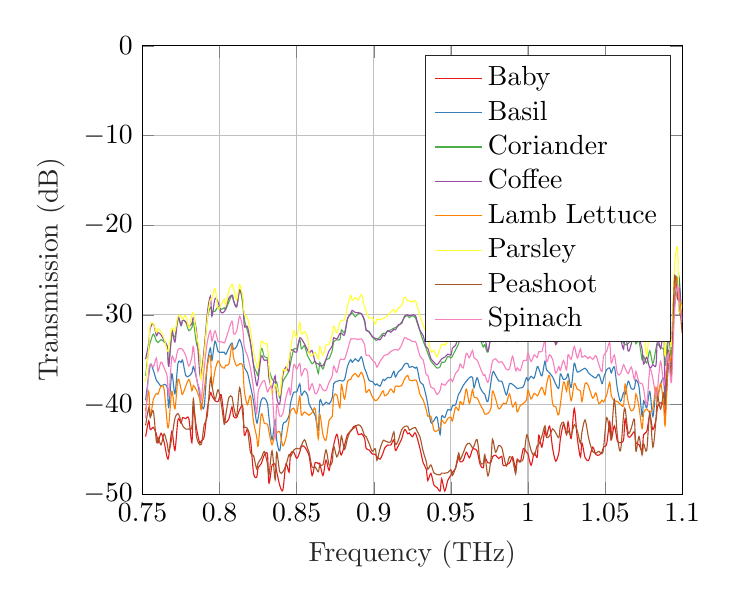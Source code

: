 % This file was created by matlab2tikz.
%
%The latest updates can be retrieved from
%  http://www.mathworks.com/matlabcentral/fileexchange/22022-matlab2tikz-matlab2tikz
%where you can also make suggestions and rate matlab2tikz.
%
\definecolor{mycolor1}{rgb}{0.894,0.102,0.11}%
\definecolor{mycolor2}{rgb}{0.216,0.494,0.722}%
\definecolor{mycolor3}{rgb}{0.302,0.686,0.29}%
\definecolor{mycolor4}{rgb}{0.596,0.306,0.639}%
\definecolor{mycolor5}{rgb}{1.0,0.498,0.0}%
\definecolor{mycolor6}{rgb}{1.0,1.0,0.2}%
\definecolor{mycolor7}{rgb}{0.651,0.337,0.157}%
\definecolor{mycolor8}{rgb}{0.969,0.506,0.749}%
%
\begin{tikzpicture}

\begin{axis}[%
xmin=0.75,
xmax=1.1,
xlabel style={font=\color{white!15!black}},
xlabel={Frequency (THz)},
ymin=-50,
ymax=0,
ylabel style={font=\color{white!15!black}},
ylabel={Transmission (dB)},
axis background/.style={fill=white},
xmajorgrids,
ymajorgrids,
legend style={legend cell align=left, align=left, draw=white!15!black}
]
\addplot [smooth, color=mycolor1]
  table[row sep=crcr]{%
0.752	-43.584\\
0.754	-41.822\\
0.755	-42.809\\
0.757	-42.556\\
0.759	-43.321\\
0.76	-44.274\\
0.762	-43.211\\
0.764	-44.195\\
0.766	-45.961\\
0.767	-45.751\\
0.769	-42.995\\
0.771	-45.124\\
0.773	-41.679\\
0.775	-42.102\\
0.776	-41.471\\
0.778	-41.58\\
0.78	-41.544\\
0.782	-44.26\\
0.783	-40.514\\
0.785	-42.662\\
0.787	-44.258\\
0.788	-44.087\\
0.79	-43.564\\
0.792	-40.552\\
0.794	-38.728\\
0.795	-39.027\\
0.797	-39.584\\
0.799	-39.668\\
0.801	-38.916\\
0.803	-41.609\\
0.804	-42.022\\
0.806	-41.603\\
0.808	-40.278\\
0.809	-41.32\\
0.811	-41.473\\
0.813	-40.571\\
0.815	-40.243\\
0.816	-43.414\\
0.818	-42.754\\
0.82	-43.876\\
0.822	-47.672\\
0.824	-48.124\\
0.825	-47.036\\
0.827	-46.598\\
0.829	-45.624\\
0.831	-45.57\\
0.832	-48.78\\
0.834	-46.771\\
0.836	-46.683\\
0.837	-47.466\\
0.839	-49.02\\
0.841	-49.548\\
0.843	-46.63\\
0.845	-47.548\\
0.846	-45.513\\
0.848	-45.306\\
0.85	-46.012\\
0.852	-45.31\\
0.853	-44.685\\
0.855	-44.714\\
0.858	-45.719\\
0.86	-47.921\\
0.862	-46.478\\
0.864	-46.628\\
0.865	-46.572\\
0.867	-47.921\\
0.869	-46.202\\
0.871	-47.354\\
0.873	-45.328\\
0.876	-43.326\\
0.878	-45.168\\
0.879	-45.626\\
0.881	-44.534\\
0.883	-43.334\\
0.885	-43.007\\
0.886	-42.709\\
0.888	-42.371\\
0.89	-43.369\\
0.892	-43.26\\
0.894	-43.76\\
0.895	-44.883\\
0.897	-45.088\\
0.899	-45.52\\
0.901	-45.575\\
0.902	-45.809\\
0.904	-46.104\\
0.906	-45.418\\
0.907	-44.88\\
0.909	-44.524\\
0.911	-44.537\\
0.913	-43.933\\
0.914	-45.138\\
0.916	-44.555\\
0.918	-43.866\\
0.92	-42.802\\
0.922	-43.278\\
0.923	-43.179\\
0.925	-43.6\\
0.927	-43.188\\
0.93	-44.954\\
0.932	-46.503\\
0.934	-47.205\\
0.935	-48.477\\
0.937	-47.689\\
0.939	-48.988\\
0.941	-49.259\\
0.943	-49.653\\
0.944	-48.305\\
0.946	-49.654\\
0.948	-48.457\\
0.95	-47.907\\
0.951	-47.568\\
0.953	-47.137\\
0.955	-45.854\\
0.956	-46.399\\
0.958	-46.26\\
0.96	-45.326\\
0.962	-45.941\\
0.964	-44.992\\
0.965	-44.952\\
0.967	-45.187\\
0.969	-46.723\\
0.971	-47.06\\
0.972	-45.922\\
0.974	-46.507\\
0.976	-46.441\\
0.977	-45.824\\
0.979	-45.668\\
0.981	-46.033\\
0.983	-45.781\\
0.984	-46.815\\
0.988	-46.517\\
0.99	-45.835\\
0.992	-47.165\\
0.993	-46.088\\
0.995	-46.426\\
0.997	-44.907\\
0.999	-45.318\\
1.0	-45.51\\
1.002	-46.787\\
1.004	-45.413\\
1.006	-45.862\\
1.007	-43.423\\
1.009	-44.757\\
1.011	-42.831\\
1.012	-43.607\\
1.014	-42.411\\
1.016	-44.917\\
1.018	-46.324\\
1.02	-45.392\\
1.021	-43.862\\
1.023	-42.202\\
1.025	-43.357\\
1.026	-41.94\\
1.028	-43.801\\
1.03	-40.442\\
1.032	-43.79\\
1.034	-45.879\\
1.035	-44.309\\
1.037	-45.927\\
1.039	-46.279\\
1.04	-45.89\\
1.042	-44.761\\
1.044	-45.575\\
1.046	-45.648\\
1.048	-45.304\\
1.049	-44.741\\
1.051	-44.415\\
1.053	-41.915\\
1.054	-43.945\\
1.056	-42.384\\
1.058	-44.098\\
1.06	-44.241\\
1.062	-43.928\\
1.063	-41.618\\
1.065	-43.606\\
1.067	-43.458\\
1.069	-43.053\\
1.07	-44.269\\
1.072	-44.485\\
1.074	-45.171\\
1.075	-43.365\\
1.077	-43.033\\
1.079	-41.237\\
1.081	-42.804\\
1.083	-41.676\\
1.084	-40.253\\
1.086	-39.806\\
1.088	-40.072\\
1.089	-41.216\\
1.091	-35.596\\
1.093	-35.514\\
1.095	-26.824\\
1.097	-26.009\\
1.098	-28.476\\
1.1	-28.848\\
};
\addlegendentry{Baby}

\addplot [smooth, color=mycolor2]
  table[row sep=crcr]{%
0.752	-39.541\\
0.755	-35.635\\
0.757	-36.214\\
0.759	-37.308\\
0.76	-37.531\\
0.762	-37.964\\
0.764	-37.759\\
0.766	-38.124\\
0.767	-40.364\\
0.769	-36.581\\
0.771	-38.819\\
0.773	-35.392\\
0.775	-35.311\\
0.776	-35.083\\
0.778	-36.767\\
0.78	-36.84\\
0.782	-36.468\\
0.783	-35.794\\
0.785	-37.055\\
0.787	-38.836\\
0.788	-39.949\\
0.79	-40.226\\
0.792	-35.488\\
0.794	-33.705\\
0.795	-35.095\\
0.797	-32.937\\
0.799	-34.101\\
0.801	-34.173\\
0.803	-34.174\\
0.804	-34.417\\
0.806	-33.676\\
0.808	-33.149\\
0.809	-33.851\\
0.811	-33.546\\
0.813	-32.764\\
0.815	-33.928\\
0.816	-35.866\\
0.818	-36.449\\
0.82	-37.953\\
0.822	-39.644\\
0.824	-42.021\\
0.825	-41.472\\
0.827	-39.502\\
0.829	-39.286\\
0.831	-39.885\\
0.832	-41.478\\
0.834	-43.926\\
0.836	-41.707\\
0.837	-43.969\\
0.839	-45.176\\
0.841	-42.274\\
0.843	-41.942\\
0.845	-41.249\\
0.846	-39.852\\
0.848	-38.648\\
0.85	-38.606\\
0.852	-37.7\\
0.853	-38.975\\
0.855	-38.509\\
0.857	-38.946\\
0.858	-39.897\\
0.86	-40.604\\
0.862	-41.266\\
0.864	-42.817\\
0.865	-39.539\\
0.867	-40.087\\
0.869	-39.742\\
0.871	-39.929\\
0.873	-39.278\\
0.874	-37.677\\
0.876	-37.438\\
0.878	-37.318\\
0.879	-37.37\\
0.881	-37.241\\
0.883	-35.694\\
0.885	-34.998\\
0.886	-35.3\\
0.888	-34.907\\
0.89	-35.198\\
0.892	-34.694\\
0.894	-35.974\\
0.895	-36.368\\
0.897	-37.34\\
0.899	-37.42\\
0.901	-37.831\\
0.902	-37.71\\
0.904	-37.969\\
0.906	-37.2\\
0.907	-37.333\\
0.909	-36.99\\
0.911	-37.008\\
0.913	-36.298\\
0.914	-36.937\\
0.916	-36.332\\
0.918	-36.081\\
0.92	-35.488\\
0.922	-35.44\\
0.923	-35.861\\
0.925	-35.765\\
0.927	-35.958\\
0.928	-35.865\\
0.93	-37.486\\
0.932	-37.798\\
0.934	-39.132\\
0.935	-40.042\\
0.937	-41.998\\
0.939	-41.78\\
0.941	-41.417\\
0.943	-43.363\\
0.944	-41.309\\
0.946	-41.467\\
0.948	-40.574\\
0.95	-40.66\\
0.951	-40.141\\
0.953	-40.036\\
0.955	-38.84\\
0.956	-38.602\\
0.958	-37.879\\
0.962	-37.015\\
0.964	-36.986\\
0.965	-38.143\\
0.967	-37.018\\
0.969	-38.151\\
0.971	-38.709\\
0.972	-38.858\\
0.974	-39.658\\
0.977	-36.469\\
0.979	-36.76\\
0.981	-37.378\\
0.983	-37.415\\
0.984	-37.908\\
0.986	-38.929\\
0.988	-37.683\\
0.99	-37.77\\
0.992	-38.06\\
0.993	-38.225\\
0.995	-38.156\\
0.997	-38.013\\
0.999	-37.01\\
1.0	-37.337\\
1.002	-36.857\\
1.004	-37.062\\
1.006	-35.779\\
1.007	-36.023\\
1.009	-36.809\\
1.011	-35.181\\
1.012	-36.126\\
1.014	-36.491\\
1.016	-36.944\\
1.018	-37.739\\
1.02	-38.18\\
1.021	-36.599\\
1.023	-37.216\\
1.025	-37.042\\
1.026	-36.593\\
1.028	-38.095\\
1.03	-35.403\\
1.032	-36.396\\
1.037	-35.958\\
1.039	-36.431\\
1.04	-36.603\\
1.042	-36.879\\
1.044	-37.04\\
1.046	-36.641\\
1.048	-37.679\\
1.049	-37.09\\
1.051	-36.129\\
1.053	-35.922\\
1.054	-36.478\\
1.056	-35.808\\
1.058	-38.287\\
1.06	-39.647\\
1.062	-38.663\\
1.063	-38.89\\
1.065	-37.397\\
1.067	-38.229\\
1.069	-38.222\\
1.07	-37.253\\
1.072	-38.045\\
1.074	-41.325\\
1.075	-39.588\\
1.077	-40.36\\
1.079	-38.538\\
1.081	-41.352\\
1.083	-38.241\\
1.084	-39.013\\
1.086	-37.77\\
1.088	-37.101\\
1.089	-39.813\\
1.091	-35.728\\
1.093	-34.966\\
1.095	-28.588\\
1.097	-26.555\\
1.098	-25.785\\
1.1	-30.976\\
};
\addlegendentry{Basil}

\addplot [smooth, color=mycolor3]
  table[row sep=crcr]{%
0.752	-36.813\\
0.754	-33.858\\
0.755	-33.091\\
0.757	-32.153\\
0.759	-32.939\\
0.76	-33.107\\
0.762	-32.779\\
0.764	-33.042\\
0.766	-33.49\\
0.767	-35.591\\
0.769	-32.362\\
0.771	-32.434\\
0.773	-30.508\\
0.775	-31.189\\
0.776	-30.576\\
0.778	-30.807\\
0.78	-31.766\\
0.782	-31.417\\
0.783	-30.815\\
0.785	-33.231\\
0.787	-34.372\\
0.788	-36.926\\
0.79	-33.985\\
0.792	-30.489\\
0.794	-29.137\\
0.795	-29.554\\
0.797	-29.616\\
0.799	-29.111\\
0.801	-29.396\\
0.803	-29.224\\
0.804	-29.375\\
0.808	-27.799\\
0.809	-28.385\\
0.811	-29.09\\
0.813	-27.226\\
0.815	-28.77\\
0.816	-30.508\\
0.818	-31.759\\
0.82	-33.174\\
0.822	-35.517\\
0.824	-36.438\\
0.825	-36.643\\
0.827	-33.752\\
0.829	-34.69\\
0.831	-34.821\\
0.832	-36.079\\
0.834	-37.144\\
0.836	-37.57\\
0.837	-37.489\\
0.839	-39.27\\
0.841	-37.487\\
0.843	-36.865\\
0.845	-36.169\\
0.848	-33.871\\
0.85	-33.828\\
0.852	-32.77\\
0.853	-33.802\\
0.855	-33.461\\
0.857	-34.58\\
0.858	-34.867\\
0.86	-35.464\\
0.862	-35.21\\
0.864	-36.541\\
0.865	-35.321\\
0.867	-36.047\\
0.869	-35.012\\
0.871	-34.874\\
0.873	-33.995\\
0.874	-33.015\\
0.876	-32.789\\
0.878	-32.762\\
0.879	-31.684\\
0.881	-31.979\\
0.883	-30.366\\
0.885	-29.968\\
0.886	-29.756\\
0.888	-30.221\\
0.89	-29.846\\
0.892	-29.885\\
0.894	-30.773\\
0.895	-31.763\\
0.897	-31.848\\
0.899	-32.48\\
0.901	-32.766\\
0.902	-32.843\\
0.906	-32.067\\
0.907	-32.121\\
0.909	-31.815\\
0.911	-31.687\\
0.913	-31.495\\
0.914	-31.416\\
0.916	-31.22\\
0.918	-30.829\\
0.92	-30.263\\
0.922	-30.091\\
0.923	-30.319\\
0.925	-30.098\\
0.927	-30.354\\
0.928	-30.843\\
0.932	-32.914\\
0.934	-33.796\\
0.935	-34.288\\
0.937	-35.136\\
0.939	-35.561\\
0.941	-35.94\\
0.943	-35.8\\
0.944	-35.296\\
0.946	-35.276\\
0.948	-34.632\\
0.95	-34.809\\
0.951	-34.587\\
0.955	-33.225\\
0.956	-32.626\\
0.958	-32.573\\
0.96	-31.867\\
0.962	-31.878\\
0.964	-31.134\\
0.965	-31.608\\
0.967	-32.312\\
0.969	-32.781\\
0.971	-33.6\\
0.972	-33.301\\
0.974	-34.162\\
0.977	-31.336\\
0.979	-31.611\\
0.981	-32.135\\
0.983	-32.35\\
0.984	-32.441\\
0.986	-32.996\\
0.988	-32.012\\
0.99	-32.09\\
0.992	-32.237\\
0.993	-33.004\\
0.995	-32.698\\
0.997	-32.275\\
0.999	-31.446\\
1.0	-31.198\\
1.002	-31.758\\
1.004	-30.698\\
1.006	-31.326\\
1.007	-30.228\\
1.009	-31.018\\
1.011	-29.833\\
1.012	-30.478\\
1.014	-31.045\\
1.016	-31.801\\
1.018	-33.266\\
1.02	-32.212\\
1.021	-32.339\\
1.023	-30.775\\
1.025	-31.512\\
1.026	-30.529\\
1.028	-31.643\\
1.03	-30.289\\
1.032	-30.95\\
1.034	-30.659\\
1.035	-31.392\\
1.037	-29.973\\
1.039	-30.477\\
1.04	-31.137\\
1.042	-30.599\\
1.044	-31.692\\
1.046	-31.79\\
1.048	-32.042\\
1.049	-31.297\\
1.051	-31.04\\
1.053	-29.754\\
1.054	-30.247\\
1.056	-30.921\\
1.058	-32.734\\
1.06	-32.811\\
1.062	-33.114\\
1.063	-33.339\\
1.065	-33.203\\
1.067	-32.84\\
1.069	-32.813\\
1.07	-33.234\\
1.072	-32.944\\
1.074	-35.041\\
1.075	-34.592\\
1.077	-35.394\\
1.079	-34.019\\
1.081	-35.458\\
1.083	-33.772\\
1.084	-33.195\\
1.086	-33.706\\
1.088	-33.824\\
1.089	-35.634\\
1.091	-31.931\\
1.093	-34.564\\
1.095	-26.306\\
1.097	-26.298\\
1.098	-29.593\\
1.1	-30.325\\
};
\addlegendentry{Coriander}

\addplot [smooth, color=mycolor4]
  table[row sep=crcr]{%
0.752	-34.941\\
0.754	-33.137\\
0.755	-31.515\\
0.757	-30.978\\
0.759	-32.339\\
0.76	-31.98\\
0.762	-32.245\\
0.764	-32.87\\
0.766	-33.558\\
0.767	-35.751\\
0.769	-31.799\\
0.771	-33.05\\
0.773	-30.25\\
0.775	-31.183\\
0.776	-30.612\\
0.778	-30.8\\
0.78	-31.297\\
0.782	-30.979\\
0.783	-30.322\\
0.785	-31.838\\
0.787	-36.322\\
0.788	-36.727\\
0.79	-33.789\\
0.792	-29.82\\
0.794	-27.924\\
0.795	-30.171\\
0.797	-28.214\\
0.799	-28.596\\
0.801	-29.756\\
0.803	-29.65\\
0.804	-29.283\\
0.806	-28.14\\
0.808	-27.841\\
0.809	-28.432\\
0.811	-29.13\\
0.813	-27.275\\
0.815	-28.286\\
0.816	-31.226\\
0.818	-31.326\\
0.82	-33.081\\
0.822	-35.69\\
0.824	-37.84\\
0.825	-37.233\\
0.827	-34.635\\
0.829	-35.099\\
0.831	-35.11\\
0.832	-37.063\\
0.834	-38.154\\
0.836	-36.818\\
0.837	-39.196\\
0.839	-39.909\\
0.841	-36.742\\
0.843	-35.833\\
0.845	-36.302\\
0.846	-34.004\\
0.848	-34.013\\
0.85	-34.162\\
0.852	-32.567\\
0.855	-33.236\\
0.858	-34.203\\
0.86	-33.996\\
0.862	-35.289\\
0.864	-35.471\\
0.865	-35.669\\
0.867	-35.672\\
0.869	-34.954\\
0.871	-34.002\\
0.873	-33.484\\
0.874	-32.554\\
0.876	-32.722\\
0.878	-32.077\\
0.879	-32.036\\
0.881	-32.228\\
0.883	-30.419\\
0.885	-29.853\\
0.886	-29.504\\
0.888	-29.754\\
0.89	-29.768\\
0.892	-29.887\\
0.894	-30.585\\
0.895	-31.649\\
0.897	-31.937\\
0.899	-32.416\\
0.901	-32.637\\
0.902	-32.664\\
0.904	-32.796\\
0.906	-32.258\\
0.907	-32.368\\
0.909	-31.776\\
0.911	-31.943\\
0.913	-31.624\\
0.914	-31.68\\
0.916	-31.108\\
0.918	-30.982\\
0.92	-30.131\\
0.922	-29.994\\
0.923	-30.097\\
0.925	-30.025\\
0.927	-30.086\\
0.928	-30.642\\
0.93	-31.754\\
0.932	-32.325\\
0.934	-33.614\\
0.935	-33.716\\
0.937	-34.875\\
0.939	-35.27\\
0.941	-35.578\\
0.944	-34.92\\
0.946	-34.728\\
0.948	-34.389\\
0.95	-34.493\\
0.951	-33.726\\
0.953	-33.404\\
0.955	-32.364\\
0.956	-32.045\\
0.958	-31.871\\
0.96	-31.429\\
0.962	-30.928\\
0.964	-30.499\\
0.965	-31.498\\
0.967	-31.818\\
0.969	-32.721\\
0.971	-33.049\\
0.972	-32.505\\
0.974	-34.065\\
0.976	-32.175\\
0.977	-31.183\\
0.979	-31.295\\
0.981	-31.854\\
0.983	-31.988\\
0.984	-32.095\\
0.986	-32.141\\
0.988	-31.816\\
0.99	-31.257\\
0.992	-32.334\\
0.993	-32.459\\
0.995	-32.504\\
0.999	-31.24\\
1.0	-30.849\\
1.002	-31.45\\
1.004	-31.042\\
1.006	-31.062\\
1.007	-30.028\\
1.009	-30.567\\
1.011	-29.561\\
1.012	-31.395\\
1.014	-31.513\\
1.016	-31.811\\
1.018	-33.319\\
1.02	-32.452\\
1.021	-32.322\\
1.023	-31.323\\
1.025	-32.091\\
1.026	-31.477\\
1.028	-31.302\\
1.03	-30.521\\
1.032	-31.448\\
1.034	-30.252\\
1.035	-31.783\\
1.037	-29.919\\
1.039	-30.165\\
1.04	-30.869\\
1.042	-30.818\\
1.044	-32.142\\
1.046	-31.928\\
1.048	-31.395\\
1.049	-31.31\\
1.053	-29.636\\
1.054	-31.068\\
1.056	-32.213\\
1.058	-32.032\\
1.06	-32.637\\
1.062	-33.831\\
1.063	-31.791\\
1.065	-34.052\\
1.067	-33.235\\
1.069	-31.946\\
1.07	-33.021\\
1.072	-32.671\\
1.074	-33.856\\
1.075	-35.489\\
1.077	-34.716\\
1.079	-35.935\\
1.081	-35.57\\
1.083	-35.623\\
1.084	-32.663\\
1.086	-33.757\\
1.088	-32.092\\
1.089	-38.544\\
1.091	-32.706\\
1.093	-33.062\\
1.095	-26.57\\
1.097	-28.216\\
1.098	-26.933\\
1.1	-30.708\\
};
\addlegendentry{Coffee}

\addplot [smooth, color=mycolor5]
  table[row sep=crcr]{%
0.752	-40.723\\
0.754	-38.517\\
0.755	-41.362\\
0.757	-39.439\\
0.759	-38.777\\
0.76	-38.856\\
0.762	-37.968\\
0.764	-38.332\\
0.766	-42.078\\
0.767	-42.343\\
0.769	-38.528\\
0.771	-40.489\\
0.773	-37.175\\
0.775	-38.328\\
0.776	-38.855\\
0.78	-37.211\\
0.782	-38.473\\
0.783	-37.889\\
0.785	-38.427\\
0.787	-39.35\\
0.788	-40.567\\
0.79	-38.349\\
0.792	-35.734\\
0.794	-34.55\\
0.795	-38.031\\
0.797	-36.199\\
0.799	-35.151\\
0.801	-35.764\\
0.803	-35.947\\
0.804	-35.619\\
0.806	-35.486\\
0.808	-33.349\\
0.809	-34.757\\
0.811	-35.696\\
0.813	-35.459\\
0.815	-35.756\\
0.816	-38.45\\
0.818	-40.016\\
0.82	-39.022\\
0.822	-41.954\\
0.824	-43.579\\
0.825	-44.634\\
0.827	-41.047\\
0.829	-42.1\\
0.831	-42.188\\
0.832	-43.045\\
0.834	-44.487\\
0.836	-43.019\\
0.837	-43.153\\
0.839	-43.037\\
0.841	-44.617\\
0.843	-43.752\\
0.845	-41.795\\
0.846	-40.752\\
0.848	-40.407\\
0.85	-41.024\\
0.852	-39.095\\
0.853	-41.161\\
0.855	-40.844\\
0.857	-41.089\\
0.858	-41.201\\
0.86	-40.897\\
0.862	-40.516\\
0.864	-43.847\\
0.865	-41.125\\
0.867	-43.356\\
0.869	-43.959\\
0.871	-41.76\\
0.873	-41.345\\
0.874	-39.125\\
0.876	-38.932\\
0.878	-40.353\\
0.879	-37.781\\
0.881	-39.39\\
0.883	-37.428\\
0.885	-37.217\\
0.886	-36.842\\
0.888	-36.557\\
0.89	-36.928\\
0.892	-36.415\\
0.894	-37.388\\
0.895	-38.653\\
0.897	-38.346\\
0.899	-39.154\\
0.901	-39.577\\
0.902	-39.521\\
0.904	-39.037\\
0.906	-38.469\\
0.907	-39.035\\
0.909	-38.817\\
0.911	-38.276\\
0.913	-38.677\\
0.914	-37.963\\
0.916	-37.99\\
0.918	-37.912\\
0.92	-37.14\\
0.922	-36.753\\
0.923	-37.264\\
0.925	-37.359\\
0.927	-37.258\\
0.928	-37.485\\
0.93	-38.913\\
0.932	-39.501\\
0.934	-40.577\\
0.935	-41.315\\
0.937	-41.315\\
0.939	-42.904\\
0.941	-42.935\\
0.943	-42.615\\
0.944	-41.778\\
0.946	-42.105\\
0.948	-41.57\\
0.95	-41.421\\
0.951	-41.847\\
0.953	-40.312\\
0.955	-40.66\\
0.956	-39.673\\
0.958	-39.999\\
0.96	-38.283\\
0.962	-39.889\\
0.964	-38.343\\
0.965	-39.179\\
0.967	-39.282\\
0.969	-40.007\\
0.971	-40.645\\
0.972	-41.077\\
0.974	-40.992\\
0.976	-40.394\\
0.977	-38.509\\
0.979	-39.382\\
0.981	-40.497\\
0.983	-40.133\\
0.984	-39.851\\
0.986	-39.873\\
0.988	-38.818\\
0.99	-40.28\\
0.992	-39.757\\
0.993	-40.842\\
0.995	-40.129\\
0.997	-39.87\\
0.999	-39.508\\
1.0	-38.388\\
1.002	-39.39\\
1.004	-38.762\\
1.006	-39.036\\
1.007	-38.761\\
1.009	-38.081\\
1.011	-38.934\\
1.012	-37.785\\
1.014	-36.799\\
1.016	-39.932\\
1.018	-40.24\\
1.02	-41.124\\
1.023	-37.511\\
1.025	-38.511\\
1.026	-37.364\\
1.028	-39.588\\
1.03	-37.661\\
1.032	-38.31\\
1.034	-38.499\\
1.035	-39.675\\
1.037	-37.685\\
1.039	-37.848\\
1.042	-39.305\\
1.044	-38.713\\
1.046	-39.916\\
1.048	-39.512\\
1.049	-39.721\\
1.051	-38.982\\
1.053	-37.555\\
1.054	-39.012\\
1.056	-39.595\\
1.058	-39.666\\
1.06	-40.007\\
1.062	-40.092\\
1.063	-37.736\\
1.065	-39.751\\
1.067	-40.72\\
1.069	-40.324\\
1.07	-38.838\\
1.072	-40.305\\
1.074	-42.706\\
1.075	-40.956\\
1.077	-40.502\\
1.079	-40.906\\
1.081	-40.347\\
1.083	-38.087\\
1.084	-39.57\\
1.086	-37.654\\
1.088	-40.049\\
1.089	-42.21\\
1.091	-34.665\\
1.093	-34.964\\
1.095	-27.508\\
1.097	-25.883\\
1.098	-27.754\\
1.1	-30.05\\
};
\addlegendentry{Lamb Lettuce}

\addplot [smooth, color=mycolor6]
  table[row sep=crcr]{%
0.752	-37.524\\
0.754	-33.641\\
0.755	-31.15\\
0.757	-30.973\\
0.759	-32.01\\
0.76	-31.557\\
0.762	-31.939\\
0.764	-32.668\\
0.766	-33.948\\
0.767	-33.851\\
0.769	-31.504\\
0.771	-31.851\\
0.773	-30.14\\
0.775	-30.133\\
0.776	-30.502\\
0.778	-30.104\\
0.78	-31.424\\
0.782	-30.001\\
0.783	-29.872\\
0.785	-32.265\\
0.787	-34.187\\
0.788	-37.203\\
0.79	-34.419\\
0.792	-30.438\\
0.794	-28.277\\
0.795	-28.176\\
0.797	-27.081\\
0.799	-29.307\\
0.801	-28.835\\
0.803	-28.246\\
0.804	-28.927\\
0.806	-27.269\\
0.808	-26.599\\
0.809	-27.063\\
0.811	-28.335\\
0.813	-26.624\\
0.815	-28.068\\
0.816	-29.964\\
0.818	-30.342\\
0.82	-31.85\\
0.822	-34.17\\
0.824	-35.556\\
0.825	-35.84\\
0.827	-33.019\\
0.829	-33.266\\
0.831	-33.339\\
0.832	-35.872\\
0.834	-38.819\\
0.836	-37.808\\
0.837	-37.989\\
0.839	-38.977\\
0.841	-36.186\\
0.843	-36.231\\
0.845	-34.895\\
0.846	-33.891\\
0.848	-31.806\\
0.85	-32.539\\
0.852	-30.848\\
0.853	-32.134\\
0.855	-31.882\\
0.857	-32.448\\
0.858	-34.279\\
0.86	-34.56\\
0.862	-34.212\\
0.864	-34.917\\
0.865	-33.518\\
0.867	-34.546\\
0.869	-33.386\\
0.871	-33.294\\
0.873	-32.196\\
0.874	-31.268\\
0.876	-32.009\\
0.878	-30.857\\
0.879	-30.586\\
0.881	-30.555\\
0.883	-28.983\\
0.885	-27.845\\
0.886	-28.396\\
0.888	-28.092\\
0.89	-28.334\\
0.892	-27.77\\
0.894	-29.108\\
0.895	-29.588\\
0.897	-30.409\\
0.899	-30.302\\
0.901	-31.036\\
0.902	-30.486\\
0.904	-30.561\\
0.906	-30.394\\
0.907	-30.35\\
0.909	-30.1\\
0.911	-29.722\\
0.913	-29.404\\
0.914	-29.755\\
0.916	-29.235\\
0.918	-28.985\\
0.92	-28.038\\
0.922	-28.462\\
0.923	-28.436\\
0.925	-28.561\\
0.927	-28.446\\
0.93	-30.164\\
0.932	-31.182\\
0.934	-32.01\\
0.935	-32.554\\
0.937	-34.126\\
0.939	-33.954\\
0.941	-34.686\\
0.944	-33.272\\
0.946	-33.407\\
0.948	-32.984\\
0.95	-32.685\\
0.951	-32.419\\
0.953	-32.255\\
0.955	-31.241\\
0.956	-31.443\\
0.958	-30.541\\
0.96	-29.988\\
0.962	-30.109\\
0.964	-29.794\\
0.965	-29.887\\
0.967	-31.163\\
0.969	-31.749\\
0.971	-32.131\\
0.972	-31.497\\
0.974	-32.37\\
0.976	-31.356\\
0.977	-29.882\\
0.979	-30.174\\
0.981	-30.89\\
0.983	-30.929\\
0.986	-31.299\\
0.99	-30.496\\
0.992	-30.894\\
0.993	-31.361\\
0.995	-31.203\\
0.997	-30.882\\
0.999	-29.646\\
1.0	-29.802\\
1.002	-29.701\\
1.004	-30.025\\
1.006	-28.862\\
1.007	-29.126\\
1.009	-29.374\\
1.011	-28.493\\
1.012	-29.269\\
1.014	-29.418\\
1.016	-30.623\\
1.018	-30.87\\
1.02	-30.628\\
1.021	-30.541\\
1.023	-29.241\\
1.025	-30.184\\
1.026	-29.302\\
1.028	-30.056\\
1.03	-29.265\\
1.032	-29.347\\
1.034	-29.262\\
1.035	-29.536\\
1.037	-28.496\\
1.039	-29.825\\
1.04	-29.406\\
1.042	-29.121\\
1.044	-29.915\\
1.046	-30.602\\
1.048	-30.524\\
1.049	-29.916\\
1.051	-29.133\\
1.053	-28.299\\
1.054	-28.707\\
1.056	-30.282\\
1.058	-30.277\\
1.06	-30.984\\
1.062	-31.844\\
1.063	-31.307\\
1.065	-31.357\\
1.067	-31.069\\
1.069	-30.158\\
1.07	-31.944\\
1.072	-31.243\\
1.074	-31.409\\
1.075	-31.76\\
1.077	-34.535\\
1.079	-31.303\\
1.081	-32.165\\
1.083	-32.551\\
1.084	-32.235\\
1.086	-30.895\\
1.088	-32.732\\
1.089	-34.457\\
1.091	-29.296\\
1.093	-33.513\\
1.095	-24.727\\
1.097	-22.561\\
1.098	-29.554\\
1.1	-28.731\\
};
\addlegendentry{Parsley}

\addplot [smooth, color=mycolor7]
  table[row sep=crcr]{%
0.752	-42.338\\
0.754	-40.372\\
0.755	-41.435\\
0.757	-40.736\\
0.759	-44.152\\
0.76	-43.666\\
0.762	-44.505\\
0.764	-43.27\\
0.766	-44.393\\
0.767	-45.286\\
0.769	-43.734\\
0.771	-41.566\\
0.773	-41.012\\
0.775	-41.872\\
0.776	-42.361\\
0.778	-42.748\\
0.78	-42.74\\
0.782	-42.493\\
0.783	-39.383\\
0.785	-43.587\\
0.788	-44.467\\
0.79	-42.244\\
0.792	-41.247\\
0.794	-37.105\\
0.795	-37.903\\
0.797	-39.434\\
0.799	-38.361\\
0.801	-39.82\\
0.803	-42.217\\
0.804	-41.151\\
0.806	-39.225\\
0.808	-39.153\\
0.809	-40.145\\
0.811	-41.307\\
0.813	-38.119\\
0.815	-41.158\\
0.816	-42.558\\
0.818	-42.71\\
0.82	-45.329\\
0.822	-45.719\\
0.824	-47.19\\
0.825	-46.519\\
0.827	-45.996\\
0.829	-45.255\\
0.831	-46.653\\
0.832	-47.903\\
0.834	-45.18\\
0.836	-48.393\\
0.837	-45.336\\
0.839	-47.533\\
0.841	-47.523\\
0.843	-46.795\\
0.845	-45.594\\
0.846	-45.842\\
0.848	-45.111\\
0.85	-44.886\\
0.852	-44.938\\
0.855	-43.936\\
0.857	-44.881\\
0.858	-45.332\\
0.86	-46.992\\
0.862	-46.978\\
0.864	-47.513\\
0.865	-46.739\\
0.867	-46.743\\
0.869	-45.069\\
0.871	-46.749\\
0.873	-46.44\\
0.874	-44.652\\
0.876	-45.841\\
0.878	-44.823\\
0.879	-43.516\\
0.881	-45.01\\
0.883	-43.733\\
0.885	-42.885\\
0.886	-42.812\\
0.888	-42.485\\
0.89	-42.262\\
0.892	-42.54\\
0.894	-43.471\\
0.895	-43.588\\
0.897	-44.373\\
0.899	-45.222\\
0.901	-44.947\\
0.902	-46.228\\
0.904	-44.968\\
0.906	-44.025\\
0.907	-44.042\\
0.909	-44.187\\
0.911	-44.147\\
0.913	-43.059\\
0.914	-44.483\\
0.916	-43.926\\
0.918	-42.847\\
0.92	-42.456\\
0.922	-42.439\\
0.923	-42.867\\
0.925	-42.668\\
0.927	-42.592\\
0.928	-42.952\\
0.93	-43.648\\
0.932	-45.219\\
0.934	-46.366\\
0.935	-47.226\\
0.937	-46.742\\
0.939	-47.638\\
0.941	-47.819\\
0.943	-47.856\\
0.944	-47.657\\
0.946	-47.669\\
0.948	-47.599\\
0.95	-47.274\\
0.951	-47.91\\
0.953	-47.059\\
0.955	-45.426\\
0.956	-46.128\\
0.958	-45.403\\
0.96	-44.54\\
0.962	-44.327\\
0.964	-44.821\\
0.965	-44.637\\
0.967	-43.926\\
0.969	-46.353\\
0.971	-46.601\\
0.972	-45.583\\
0.974	-47.972\\
0.976	-46.063\\
0.977	-43.893\\
0.979	-45.323\\
0.981	-44.57\\
0.983	-44.822\\
0.984	-45.573\\
0.986	-46.853\\
0.988	-45.831\\
0.99	-46.155\\
0.992	-47.735\\
0.993	-46.292\\
0.995	-46.344\\
0.997	-46.003\\
0.999	-43.51\\
1.0	-43.73\\
1.002	-45.144\\
1.004	-45.674\\
1.006	-44.576\\
1.007	-44.451\\
1.009	-43.554\\
1.011	-42.384\\
1.012	-43.671\\
1.014	-43.49\\
1.016	-42.725\\
1.018	-43.167\\
1.02	-43.71\\
1.021	-42.406\\
1.023	-41.978\\
1.025	-43.218\\
1.026	-42.941\\
1.028	-43.44\\
1.03	-42.248\\
1.032	-42.957\\
1.034	-44.342\\
1.035	-43.071\\
1.037	-41.721\\
1.039	-43.463\\
1.04	-44.237\\
1.042	-45.251\\
1.044	-45.439\\
1.046	-45.226\\
1.048	-45.496\\
1.049	-44.879\\
1.051	-41.475\\
1.053	-42.98\\
1.054	-43.699\\
1.056	-39.462\\
1.058	-43.545\\
1.06	-45.169\\
1.062	-41.153\\
1.063	-40.514\\
1.065	-43.164\\
1.067	-42.639\\
1.069	-41.662\\
1.07	-45.215\\
1.072	-43.574\\
1.074	-45.633\\
1.075	-44.384\\
1.077	-45.124\\
1.079	-40.876\\
1.081	-44.767\\
1.083	-41.657\\
1.084	-39.115\\
1.086	-40.513\\
1.088	-38.739\\
1.089	-39.946\\
1.091	-33.938\\
1.093	-36.717\\
1.095	-25.866\\
1.097	-28.089\\
1.098	-28.371\\
1.1	-32.095\\
};
\addlegendentry{Peashoot}

\addplot [smooth, color=mycolor8]
  table[row sep=crcr]{%
0.752	-41.534\\
0.754	-36.388\\
0.755	-35.523\\
0.757	-35.818\\
0.759	-34.826\\
0.76	-36.316\\
0.762	-35.268\\
0.764	-35.927\\
0.766	-36.906\\
0.767	-39.097\\
0.769	-34.726\\
0.771	-35.283\\
0.773	-33.881\\
0.775	-33.778\\
0.776	-33.883\\
0.778	-34.527\\
0.78	-35.716\\
0.782	-34.705\\
0.783	-33.517\\
0.785	-37.154\\
0.787	-38.224\\
0.788	-39.537\\
0.79	-35.948\\
0.792	-33.048\\
0.794	-31.778\\
0.795	-32.939\\
0.797	-31.779\\
0.799	-32.98\\
0.801	-32.997\\
0.803	-33.135\\
0.804	-32.739\\
0.808	-30.703\\
0.809	-32.129\\
0.811	-31.866\\
0.813	-30.159\\
0.815	-31.584\\
0.816	-33.637\\
0.818	-34.542\\
0.82	-35.98\\
0.822	-38.229\\
0.824	-41.009\\
0.825	-38.636\\
0.827	-37.701\\
0.829	-37.342\\
0.831	-38.596\\
0.832	-38.273\\
0.834	-38.346\\
0.836	-43.799\\
0.837	-39.991\\
0.839	-41.294\\
0.841	-41.01\\
0.843	-39.218\\
0.845	-38.14\\
0.846	-38.926\\
0.848	-35.637\\
0.85	-36.068\\
0.852	-35.428\\
0.853	-36.785\\
0.855	-36.012\\
0.857	-36.351\\
0.858	-38.425\\
0.86	-37.695\\
0.862	-38.815\\
0.864	-38.395\\
0.865	-37.742\\
0.867	-38.359\\
0.869	-38.435\\
0.871	-37.537\\
0.873	-36.823\\
0.874	-35.732\\
0.876	-36.432\\
0.878	-35.062\\
0.879	-34.963\\
0.881	-34.941\\
0.883	-33.902\\
0.885	-32.71\\
0.886	-32.694\\
0.888	-32.674\\
0.89	-32.756\\
0.892	-32.697\\
0.894	-33.326\\
0.895	-34.486\\
0.897	-34.541\\
0.899	-35.042\\
0.901	-35.347\\
0.902	-35.847\\
0.904	-35.205\\
0.906	-34.702\\
0.907	-34.505\\
0.909	-34.425\\
0.911	-34.094\\
0.913	-33.92\\
0.914	-33.875\\
0.916	-33.923\\
0.918	-33.363\\
0.92	-32.536\\
0.922	-32.726\\
0.923	-32.742\\
0.925	-32.987\\
0.927	-32.998\\
0.928	-33.422\\
0.93	-34.621\\
0.932	-35.035\\
0.934	-36.69\\
0.935	-36.718\\
0.937	-38.06\\
0.939	-38.222\\
0.941	-38.887\\
0.943	-38.422\\
0.944	-37.675\\
0.946	-37.884\\
0.948	-37.427\\
0.95	-37.152\\
0.951	-37.451\\
0.953	-36.549\\
0.955	-36.122\\
0.956	-35.493\\
0.958	-35.928\\
0.96	-34.288\\
0.962	-34.784\\
0.964	-33.972\\
0.965	-34.802\\
0.967	-35.066\\
0.971	-36.737\\
0.972	-36.679\\
0.974	-37.54\\
0.976	-36.079\\
0.977	-35.164\\
0.979	-34.906\\
0.981	-35.31\\
0.983	-35.223\\
0.984	-35.474\\
0.986	-36.082\\
0.988	-36.023\\
0.99	-34.622\\
0.992	-36.243\\
0.993	-35.91\\
0.995	-36.23\\
0.997	-35.099\\
0.999	-35.088\\
1.0	-34.268\\
1.002	-35.214\\
1.004	-34.474\\
1.006	-34.766\\
1.007	-34.114\\
1.009	-34.101\\
1.011	-32.893\\
1.012	-35.254\\
1.014	-34.448\\
1.016	-35.005\\
1.018	-36.503\\
1.02	-35.765\\
1.021	-36.208\\
1.023	-35.101\\
1.025	-36.132\\
1.026	-34.441\\
1.028	-34.955\\
1.03	-33.534\\
1.032	-34.817\\
1.034	-33.799\\
1.035	-34.731\\
1.037	-34.553\\
1.039	-34.888\\
1.04	-34.653\\
1.042	-34.977\\
1.044	-34.553\\
1.046	-35.552\\
1.048	-36.353\\
1.049	-34.589\\
1.051	-34.088\\
1.053	-33.093\\
1.054	-35.39\\
1.056	-34.488\\
1.058	-36.55\\
1.06	-36.566\\
1.062	-35.567\\
1.063	-35.976\\
1.065	-36.553\\
1.067	-35.837\\
1.069	-37.241\\
1.07	-36.308\\
1.072	-37.532\\
1.074	-37.681\\
1.075	-38.249\\
1.077	-40.044\\
1.079	-36.084\\
1.081	-37.154\\
1.083	-39.088\\
1.084	-38.227\\
1.086	-35.193\\
1.088	-37.8\\
1.089	-37.009\\
1.091	-34.293\\
1.093	-37.507\\
1.095	-29.825\\
1.097	-26.695\\
1.098	-28.499\\
1.1	-30.83\\
};
\addlegendentry{Spinach}

\end{axis}
\end{tikzpicture}%
